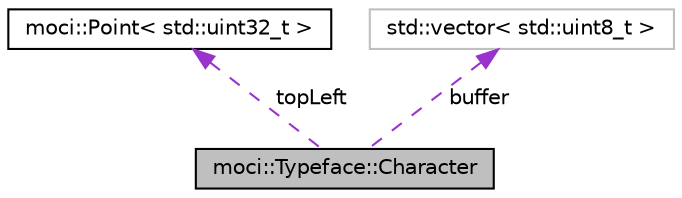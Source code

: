 digraph "moci::Typeface::Character"
{
 // INTERACTIVE_SVG=YES
  edge [fontname="Helvetica",fontsize="10",labelfontname="Helvetica",labelfontsize="10"];
  node [fontname="Helvetica",fontsize="10",shape=record];
  Node1 [label="moci::Typeface::Character",height=0.2,width=0.4,color="black", fillcolor="grey75", style="filled", fontcolor="black"];
  Node2 -> Node1 [dir="back",color="darkorchid3",fontsize="10",style="dashed",label=" topLeft" ,fontname="Helvetica"];
  Node2 [label="moci::Point\< std::uint32_t \>",height=0.2,width=0.4,color="black", fillcolor="white", style="filled",URL="$classmoci_1_1Point.html"];
  Node3 -> Node1 [dir="back",color="darkorchid3",fontsize="10",style="dashed",label=" buffer" ,fontname="Helvetica"];
  Node3 [label="std::vector\< std::uint8_t \>",height=0.2,width=0.4,color="grey75", fillcolor="white", style="filled"];
}
